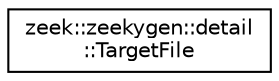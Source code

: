 digraph "Graphical Class Hierarchy"
{
 // LATEX_PDF_SIZE
  edge [fontname="Helvetica",fontsize="10",labelfontname="Helvetica",labelfontsize="10"];
  node [fontname="Helvetica",fontsize="10",shape=record];
  rankdir="LR";
  Node0 [label="zeek::zeekygen::detail\l::TargetFile",height=0.2,width=0.4,color="black", fillcolor="white", style="filled",URL="$d1/d0b/structzeek_1_1zeekygen_1_1detail_1_1TargetFile.html",tooltip=" "];
}
